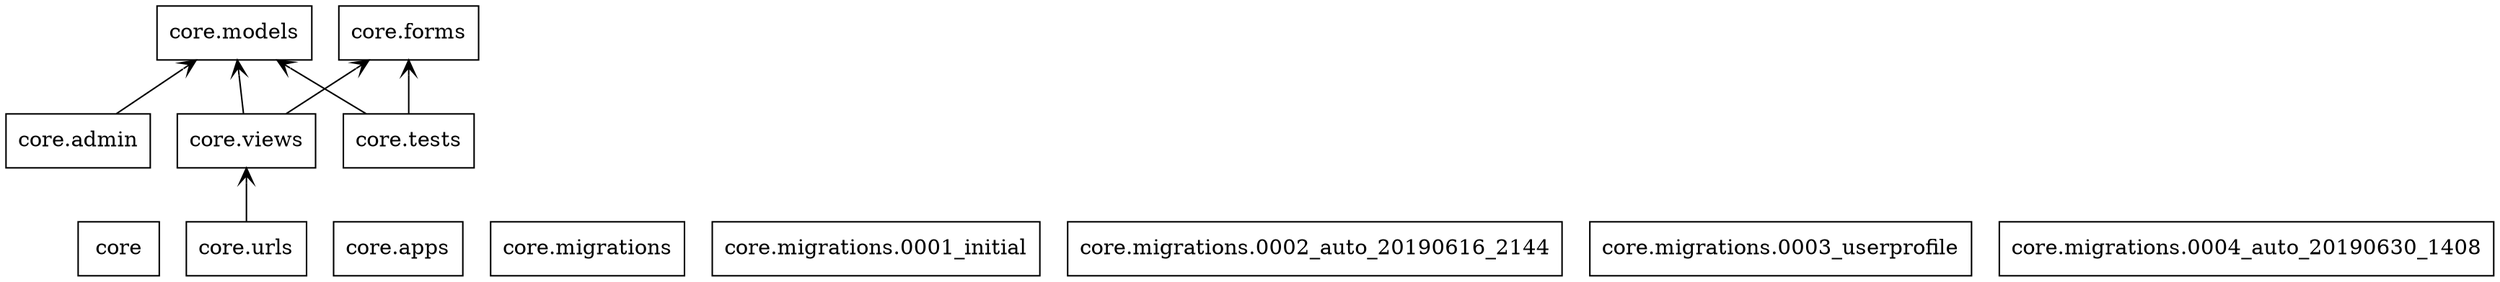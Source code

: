 digraph "packages" {
charset="utf-8"
rankdir=BT
"0" [label="core", shape="box"];
"1" [label="core.admin", shape="box"];
"2" [label="core.apps", shape="box"];
"3" [label="core.forms", shape="box"];
"4" [label="core.migrations", shape="box"];
"5" [label="core.migrations.0001_initial", shape="box"];
"6" [label="core.migrations.0002_auto_20190616_2144", shape="box"];
"7" [label="core.migrations.0003_userprofile", shape="box"];
"8" [label="core.migrations.0004_auto_20190630_1408", shape="box"];
"9" [label="core.models", shape="box"];
"10" [label="core.tests", shape="box"];
"11" [label="core.urls", shape="box"];
"12" [label="core.views", shape="box"];
"1" -> "9" [arrowhead="open", arrowtail="none"];
"10" -> "3" [arrowhead="open", arrowtail="none"];
"10" -> "9" [arrowhead="open", arrowtail="none"];
"11" -> "12" [arrowhead="open", arrowtail="none"];
"12" -> "3" [arrowhead="open", arrowtail="none"];
"12" -> "9" [arrowhead="open", arrowtail="none"];
}
